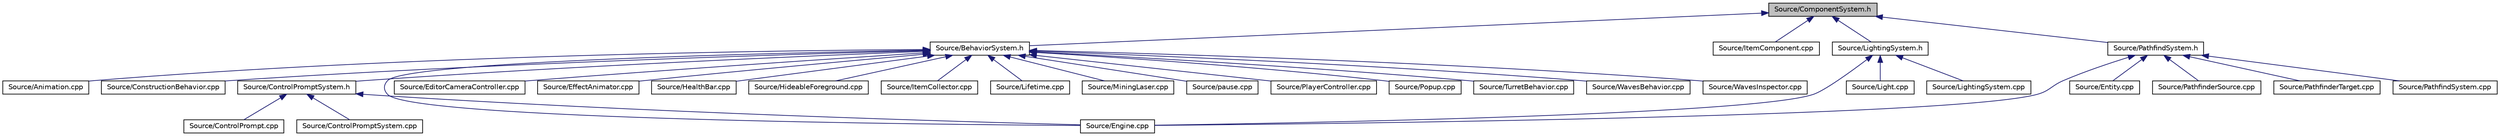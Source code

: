 digraph "Source/ComponentSystem.h"
{
 // LATEX_PDF_SIZE
  edge [fontname="Helvetica",fontsize="10",labelfontname="Helvetica",labelfontsize="10"];
  node [fontname="Helvetica",fontsize="10",shape=record];
  Node1 [label="Source/ComponentSystem.h",height=0.2,width=0.4,color="black", fillcolor="grey75", style="filled", fontcolor="black",tooltip="System that keeps track of a specific kind of Component."];
  Node1 -> Node2 [dir="back",color="midnightblue",fontsize="10",style="solid"];
  Node2 [label="Source/BehaviorSystem.h",height=0.2,width=0.4,color="black", fillcolor="white", style="filled",URL="$BehaviorSystem_8h.html",tooltip="System that keeps track of and updates a specific kind of Behavior."];
  Node2 -> Node3 [dir="back",color="midnightblue",fontsize="10",style="solid"];
  Node3 [label="Source/Animation.cpp",height=0.2,width=0.4,color="black", fillcolor="white", style="filled",URL="$Animation_8cpp.html",tooltip="animation component implimentation"];
  Node2 -> Node4 [dir="back",color="midnightblue",fontsize="10",style="solid"];
  Node4 [label="Source/ConstructionBehavior.cpp",height=0.2,width=0.4,color="black", fillcolor="white", style="filled",URL="$ConstructionBehavior_8cpp.html",tooltip="handles the construction of towers and modification of terrain"];
  Node2 -> Node5 [dir="back",color="midnightblue",fontsize="10",style="solid"];
  Node5 [label="Source/ControlPromptSystem.h",height=0.2,width=0.4,color="black", fillcolor="white", style="filled",URL="$ControlPromptSystem_8h.html",tooltip="System that displays ControlPrompts from Actions."];
  Node5 -> Node6 [dir="back",color="midnightblue",fontsize="10",style="solid"];
  Node6 [label="Source/ControlPrompt.cpp",height=0.2,width=0.4,color="black", fillcolor="white", style="filled",URL="$ControlPrompt_8cpp.html",tooltip="Displays a control prompt for an ActionReference."];
  Node5 -> Node7 [dir="back",color="midnightblue",fontsize="10",style="solid"];
  Node7 [label="Source/ControlPromptSystem.cpp",height=0.2,width=0.4,color="black", fillcolor="white", style="filled",URL="$ControlPromptSystem_8cpp.html",tooltip="System that displays ControlPrompts from Actions."];
  Node5 -> Node8 [dir="back",color="midnightblue",fontsize="10",style="solid"];
  Node8 [label="Source/Engine.cpp",height=0.2,width=0.4,color="black", fillcolor="white", style="filled",URL="$Engine_8cpp.html",tooltip="Engine class."];
  Node2 -> Node9 [dir="back",color="midnightblue",fontsize="10",style="solid"];
  Node9 [label="Source/EditorCameraController.cpp",height=0.2,width=0.4,color="black", fillcolor="white", style="filled",URL="$EditorCameraController_8cpp.html",tooltip="controls the camera while in the editor"];
  Node2 -> Node10 [dir="back",color="midnightblue",fontsize="10",style="solid"];
  Node10 [label="Source/EffectAnimator.cpp",height=0.2,width=0.4,color="black", fillcolor="white", style="filled",URL="$EffectAnimator_8cpp.html",tooltip="Component that animates a Transform's matrix."];
  Node2 -> Node8 [dir="back",color="midnightblue",fontsize="10",style="solid"];
  Node2 -> Node11 [dir="back",color="midnightblue",fontsize="10",style="solid"];
  Node11 [label="Source/HealthBar.cpp",height=0.2,width=0.4,color="black", fillcolor="white", style="filled",URL="$HealthBar_8cpp.html",tooltip="health bar UI that displays offset from an Entity with a Health component"];
  Node2 -> Node12 [dir="back",color="midnightblue",fontsize="10",style="solid"];
  Node12 [label="Source/HideableForeground.cpp",height=0.2,width=0.4,color="black", fillcolor="white", style="filled",URL="$HideableForeground_8cpp.html",tooltip="Component that hides an attached Sprite when it overlaps something."];
  Node2 -> Node13 [dir="back",color="midnightblue",fontsize="10",style="solid"];
  Node13 [label="Source/ItemCollector.cpp",height=0.2,width=0.4,color="black", fillcolor="white", style="filled",URL="$ItemCollector_8cpp.html",tooltip="Component that attracts and collects item entities in the world."];
  Node2 -> Node14 [dir="back",color="midnightblue",fontsize="10",style="solid"];
  Node14 [label="Source/Lifetime.cpp",height=0.2,width=0.4,color="black", fillcolor="white", style="filled",URL="$Lifetime_8cpp.html",tooltip="Component that destroys it's Enity after a given length of time."];
  Node2 -> Node15 [dir="back",color="midnightblue",fontsize="10",style="solid"];
  Node15 [label="Source/MiningLaser.cpp",height=0.2,width=0.4,color="black", fillcolor="white", style="filled",URL="$MiningLaser_8cpp.html",tooltip="Digging laser controllable by an entity."];
  Node2 -> Node16 [dir="back",color="midnightblue",fontsize="10",style="solid"];
  Node16 [label="Source/pause.cpp",height=0.2,width=0.4,color="black", fillcolor="white", style="filled",URL="$pause_8cpp.html",tooltip="Component that pauses the game when the PauseComponent button is pressed."];
  Node2 -> Node17 [dir="back",color="midnightblue",fontsize="10",style="solid"];
  Node17 [label="Source/PlayerController.cpp",height=0.2,width=0.4,color="black", fillcolor="white", style="filled",URL="$PlayerController_8cpp.html",tooltip="PlayerController Behaviour Class."];
  Node2 -> Node18 [dir="back",color="midnightblue",fontsize="10",style="solid"];
  Node18 [label="Source/Popup.cpp",height=0.2,width=0.4,color="black", fillcolor="white", style="filled",URL="$Popup_8cpp.html",tooltip="DESCRIPTION HERE."];
  Node2 -> Node19 [dir="back",color="midnightblue",fontsize="10",style="solid"];
  Node19 [label="Source/TurretBehavior.cpp",height=0.2,width=0.4,color="black", fillcolor="white", style="filled",URL="$TurretBehavior_8cpp.html",tooltip="Behavior Compenent for Basic Turret"];
  Node2 -> Node20 [dir="back",color="midnightblue",fontsize="10",style="solid"];
  Node20 [label="Source/WavesBehavior.cpp",height=0.2,width=0.4,color="black", fillcolor="white", style="filled",URL="$WavesBehavior_8cpp.html",tooltip="Definitions for wave and spawning behavior."];
  Node2 -> Node21 [dir="back",color="midnightblue",fontsize="10",style="solid"];
  Node21 [label="Source/WavesInspector.cpp",height=0.2,width=0.4,color="black", fillcolor="white", style="filled",URL="$WavesInspector_8cpp.html",tooltip="Definitions for wave and spawning editing in game."];
  Node1 -> Node22 [dir="back",color="midnightblue",fontsize="10",style="solid"];
  Node22 [label="Source/ItemComponent.cpp",height=0.2,width=0.4,color="black", fillcolor="white", style="filled",URL="$ItemComponent_8cpp.html",tooltip="Item in the world that can be picked up."];
  Node1 -> Node23 [dir="back",color="midnightblue",fontsize="10",style="solid"];
  Node23 [label="Source/LightingSystem.h",height=0.2,width=0.4,color="black", fillcolor="white", style="filled",URL="$LightingSystem_8h.html",tooltip="Lighting system interface."];
  Node23 -> Node8 [dir="back",color="midnightblue",fontsize="10",style="solid"];
  Node23 -> Node24 [dir="back",color="midnightblue",fontsize="10",style="solid"];
  Node24 [label="Source/Light.cpp",height=0.2,width=0.4,color="black", fillcolor="white", style="filled",URL="$Light_8cpp.html",tooltip="Light source component. It shines."];
  Node23 -> Node25 [dir="back",color="midnightblue",fontsize="10",style="solid"];
  Node25 [label="Source/LightingSystem.cpp",height=0.2,width=0.4,color="black", fillcolor="white", style="filled",URL="$LightingSystem_8cpp.html",tooltip="Renders lights in the scene."];
  Node1 -> Node26 [dir="back",color="midnightblue",fontsize="10",style="solid"];
  Node26 [label="Source/PathfindSystem.h",height=0.2,width=0.4,color="black", fillcolor="white", style="filled",URL="$PathfindSystem_8h.html",tooltip="System in charge of pathfinding. Keeps track of targets, runs the flowfield algorithm."];
  Node26 -> Node8 [dir="back",color="midnightblue",fontsize="10",style="solid"];
  Node26 -> Node27 [dir="back",color="midnightblue",fontsize="10",style="solid"];
  Node27 [label="Source/Entity.cpp",height=0.2,width=0.4,color="black", fillcolor="white", style="filled",URL="$Entity_8cpp.html",tooltip="Function definitions for the Entity class."];
  Node26 -> Node28 [dir="back",color="midnightblue",fontsize="10",style="solid"];
  Node28 [label="Source/PathfinderSource.cpp",height=0.2,width=0.4,color="black", fillcolor="white", style="filled",URL="$PathfinderSource_8cpp.html",tooltip="Defines parent entity as the map for pathfinding."];
  Node26 -> Node29 [dir="back",color="midnightblue",fontsize="10",style="solid"];
  Node29 [label="Source/PathfinderTarget.cpp",height=0.2,width=0.4,color="black", fillcolor="white", style="filled",URL="$PathfinderTarget_8cpp.html",tooltip="Marks parent entity as a target for the enemies."];
  Node26 -> Node30 [dir="back",color="midnightblue",fontsize="10",style="solid"];
  Node30 [label="Source/PathfindSystem.cpp",height=0.2,width=0.4,color="black", fillcolor="white", style="filled",URL="$PathfindSystem_8cpp.html",tooltip="System in charge of pathfinding. Keeps track of targets, runs the flowfield algorithm."];
}
